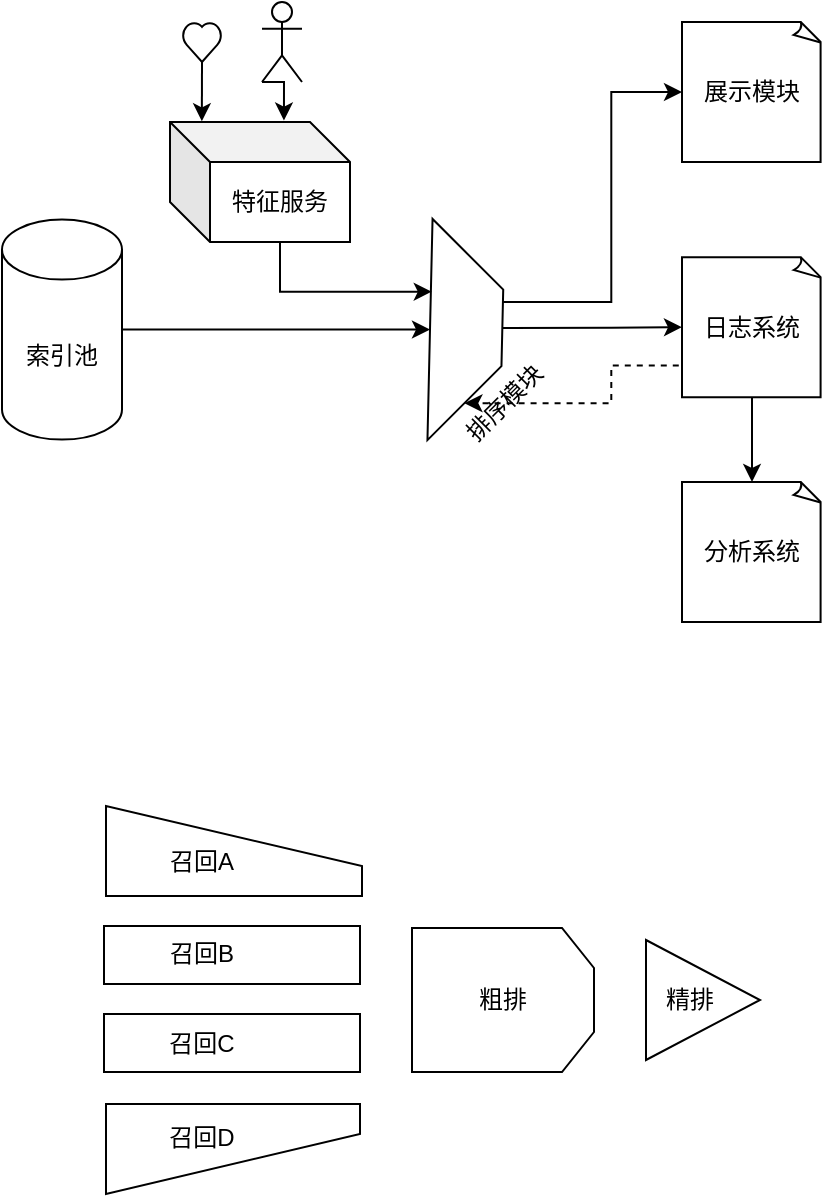 <mxfile version="21.1.7" type="github">
  <diagram name="第 1 页" id="1E94K47BmIYDffLuukZ6">
    <mxGraphModel dx="643" dy="406" grid="0" gridSize="10" guides="1" tooltips="1" connect="1" arrows="1" fold="1" page="1" pageScale="1" pageWidth="827" pageHeight="1169" math="0" shadow="0">
      <root>
        <mxCell id="0" />
        <mxCell id="1" parent="0" />
        <mxCell id="yvMJtrS2i9aQ3Wf8jmqx-13" style="edgeStyle=orthogonalEdgeStyle;rounded=0;orthogonalLoop=1;jettySize=auto;html=1;exitX=1;exitY=0.5;exitDx=0;exitDy=0;exitPerimeter=0;entryX=0.5;entryY=0.5;entryDx=0;entryDy=0;entryPerimeter=0;" edge="1" parent="1" source="yvMJtrS2i9aQ3Wf8jmqx-1" target="yvMJtrS2i9aQ3Wf8jmqx-5">
          <mxGeometry relative="1" as="geometry" />
        </mxCell>
        <mxCell id="yvMJtrS2i9aQ3Wf8jmqx-1" value="索引池" style="shape=cylinder3;whiteSpace=wrap;html=1;boundedLbl=1;backgroundOutline=1;size=15;" vertex="1" parent="1">
          <mxGeometry x="240" y="418.78" width="60" height="110" as="geometry" />
        </mxCell>
        <mxCell id="yvMJtrS2i9aQ3Wf8jmqx-2" value="特征服务" style="shape=cube;whiteSpace=wrap;html=1;boundedLbl=1;backgroundOutline=1;darkOpacity=0.05;darkOpacity2=0.1;" vertex="1" parent="1">
          <mxGeometry x="324" y="370" width="90" height="60" as="geometry" />
        </mxCell>
        <mxCell id="yvMJtrS2i9aQ3Wf8jmqx-20" style="edgeStyle=orthogonalEdgeStyle;rounded=0;orthogonalLoop=1;jettySize=auto;html=1;exitX=0;exitY=0;exitDx=66.165;exitDy=63.188;exitPerimeter=0;entryX=0;entryY=0.5;entryDx=0;entryDy=0;entryPerimeter=0;" edge="1" parent="1" source="yvMJtrS2i9aQ3Wf8jmqx-5" target="yvMJtrS2i9aQ3Wf8jmqx-7">
          <mxGeometry relative="1" as="geometry" />
        </mxCell>
        <mxCell id="yvMJtrS2i9aQ3Wf8jmqx-5" value="排序模块" style="verticalLabelPosition=bottom;verticalAlign=top;html=1;shape=mxgraph.basic.diag_stripe;dx=39.98;rotation=-45;" vertex="1" parent="1">
          <mxGeometry x="414" y="435.58" width="80" height="76.4" as="geometry" />
        </mxCell>
        <mxCell id="yvMJtrS2i9aQ3Wf8jmqx-6" value="展示模块" style="whiteSpace=wrap;html=1;shape=mxgraph.basic.document" vertex="1" parent="1">
          <mxGeometry x="580" y="320" width="70" height="70" as="geometry" />
        </mxCell>
        <mxCell id="yvMJtrS2i9aQ3Wf8jmqx-22" style="edgeStyle=orthogonalEdgeStyle;rounded=0;orthogonalLoop=1;jettySize=auto;html=1;exitX=0.5;exitY=1;exitDx=0;exitDy=0;exitPerimeter=0;entryX=0.5;entryY=0;entryDx=0;entryDy=0;entryPerimeter=0;" edge="1" parent="1" source="yvMJtrS2i9aQ3Wf8jmqx-7" target="yvMJtrS2i9aQ3Wf8jmqx-9">
          <mxGeometry relative="1" as="geometry" />
        </mxCell>
        <mxCell id="yvMJtrS2i9aQ3Wf8jmqx-7" value="日志系统" style="whiteSpace=wrap;html=1;shape=mxgraph.basic.document" vertex="1" parent="1">
          <mxGeometry x="580" y="437.58" width="70" height="70" as="geometry" />
        </mxCell>
        <mxCell id="yvMJtrS2i9aQ3Wf8jmqx-9" value="分析系统" style="whiteSpace=wrap;html=1;shape=mxgraph.basic.document" vertex="1" parent="1">
          <mxGeometry x="580" y="550" width="70" height="70" as="geometry" />
        </mxCell>
        <mxCell id="yvMJtrS2i9aQ3Wf8jmqx-18" style="edgeStyle=orthogonalEdgeStyle;rounded=0;orthogonalLoop=1;jettySize=auto;html=1;exitX=0;exitY=1;exitDx=0;exitDy=0;exitPerimeter=0;entryX=0.633;entryY=-0.012;entryDx=0;entryDy=0;entryPerimeter=0;" edge="1" parent="1" source="yvMJtrS2i9aQ3Wf8jmqx-11" target="yvMJtrS2i9aQ3Wf8jmqx-2">
          <mxGeometry relative="1" as="geometry" />
        </mxCell>
        <mxCell id="yvMJtrS2i9aQ3Wf8jmqx-11" value="" style="shape=umlActor;verticalLabelPosition=bottom;verticalAlign=top;html=1;outlineConnect=0;" vertex="1" parent="1">
          <mxGeometry x="370" y="310" width="20" height="40" as="geometry" />
        </mxCell>
        <mxCell id="yvMJtrS2i9aQ3Wf8jmqx-19" style="edgeStyle=orthogonalEdgeStyle;rounded=0;orthogonalLoop=1;jettySize=auto;html=1;exitX=0.5;exitY=1;exitDx=0;exitDy=0;exitPerimeter=0;entryX=0.177;entryY=-0.006;entryDx=0;entryDy=0;entryPerimeter=0;" edge="1" parent="1" source="yvMJtrS2i9aQ3Wf8jmqx-12" target="yvMJtrS2i9aQ3Wf8jmqx-2">
          <mxGeometry relative="1" as="geometry" />
        </mxCell>
        <mxCell id="yvMJtrS2i9aQ3Wf8jmqx-12" value="" style="verticalLabelPosition=bottom;verticalAlign=top;html=1;shape=mxgraph.basic.heart" vertex="1" parent="1">
          <mxGeometry x="330" y="320" width="20" height="20" as="geometry" />
        </mxCell>
        <mxCell id="yvMJtrS2i9aQ3Wf8jmqx-17" value="" style="endArrow=classic;html=1;rounded=0;exitX=0;exitY=0;exitDx=55;exitDy=60.0;exitPerimeter=0;edgeStyle=orthogonalEdgeStyle;entryX=0.675;entryY=0.333;entryDx=0;entryDy=0;entryPerimeter=0;" edge="1" parent="1" source="yvMJtrS2i9aQ3Wf8jmqx-2" target="yvMJtrS2i9aQ3Wf8jmqx-5">
          <mxGeometry width="50" height="50" relative="1" as="geometry">
            <mxPoint x="350" y="500" as="sourcePoint" />
            <mxPoint x="410" y="450" as="targetPoint" />
            <Array as="points">
              <mxPoint x="379" y="455" />
            </Array>
          </mxGeometry>
        </mxCell>
        <mxCell id="yvMJtrS2i9aQ3Wf8jmqx-21" value="" style="endArrow=classic;html=1;rounded=0;entryX=0;entryY=0.5;entryDx=0;entryDy=0;entryPerimeter=0;edgeStyle=orthogonalEdgeStyle;exitX=0.94;exitY=0.706;exitDx=0;exitDy=0;exitPerimeter=0;" edge="1" parent="1" source="yvMJtrS2i9aQ3Wf8jmqx-5" target="yvMJtrS2i9aQ3Wf8jmqx-6">
          <mxGeometry width="50" height="50" relative="1" as="geometry">
            <mxPoint x="530" y="460" as="sourcePoint" />
            <mxPoint x="580" y="410" as="targetPoint" />
          </mxGeometry>
        </mxCell>
        <mxCell id="yvMJtrS2i9aQ3Wf8jmqx-23" value="" style="endArrow=classic;html=1;rounded=0;exitX=-0.023;exitY=0.773;exitDx=0;exitDy=0;exitPerimeter=0;entryX=0;entryY=0;entryDx=26.165;entryDy=76.4;entryPerimeter=0;edgeStyle=orthogonalEdgeStyle;dashed=1;" edge="1" parent="1" source="yvMJtrS2i9aQ3Wf8jmqx-7" target="yvMJtrS2i9aQ3Wf8jmqx-5">
          <mxGeometry width="50" height="50" relative="1" as="geometry">
            <mxPoint x="490" y="580" as="sourcePoint" />
            <mxPoint x="540" y="530" as="targetPoint" />
          </mxGeometry>
        </mxCell>
        <mxCell id="yvMJtrS2i9aQ3Wf8jmqx-24" value="" style="rounded=0;whiteSpace=wrap;html=1;" vertex="1" parent="1">
          <mxGeometry x="291" y="772" width="128" height="29" as="geometry" />
        </mxCell>
        <mxCell id="yvMJtrS2i9aQ3Wf8jmqx-25" value="" style="rounded=0;whiteSpace=wrap;html=1;" vertex="1" parent="1">
          <mxGeometry x="291" y="816" width="128" height="29" as="geometry" />
        </mxCell>
        <mxCell id="yvMJtrS2i9aQ3Wf8jmqx-26" value="" style="shape=manualInput;whiteSpace=wrap;html=1;rotation=-180;" vertex="1" parent="1">
          <mxGeometry x="292" y="861" width="127" height="45" as="geometry" />
        </mxCell>
        <mxCell id="yvMJtrS2i9aQ3Wf8jmqx-27" value="" style="shape=manualInput;whiteSpace=wrap;html=1;rotation=-180;flipH=0;flipV=1;direction=east;" vertex="1" parent="1">
          <mxGeometry x="292" y="712" width="128" height="45" as="geometry" />
        </mxCell>
        <mxCell id="yvMJtrS2i9aQ3Wf8jmqx-28" value="粗排" style="shape=loopLimit;whiteSpace=wrap;html=1;flipV=0;flipH=0;direction=south;" vertex="1" parent="1">
          <mxGeometry x="445" y="773" width="91" height="72" as="geometry" />
        </mxCell>
        <mxCell id="yvMJtrS2i9aQ3Wf8jmqx-29" value="" style="triangle;whiteSpace=wrap;html=1;" vertex="1" parent="1">
          <mxGeometry x="562" y="779" width="57" height="60" as="geometry" />
        </mxCell>
        <mxCell id="yvMJtrS2i9aQ3Wf8jmqx-30" value="召回A" style="text;html=1;strokeColor=none;fillColor=none;align=center;verticalAlign=middle;whiteSpace=wrap;rounded=0;" vertex="1" parent="1">
          <mxGeometry x="310" y="725" width="60" height="30" as="geometry" />
        </mxCell>
        <mxCell id="yvMJtrS2i9aQ3Wf8jmqx-31" value="召回B" style="text;html=1;strokeColor=none;fillColor=none;align=center;verticalAlign=middle;whiteSpace=wrap;rounded=0;" vertex="1" parent="1">
          <mxGeometry x="310" y="771" width="60" height="30" as="geometry" />
        </mxCell>
        <mxCell id="yvMJtrS2i9aQ3Wf8jmqx-32" value="召回C" style="text;html=1;strokeColor=none;fillColor=none;align=center;verticalAlign=middle;whiteSpace=wrap;rounded=0;" vertex="1" parent="1">
          <mxGeometry x="310" y="816" width="60" height="30" as="geometry" />
        </mxCell>
        <mxCell id="yvMJtrS2i9aQ3Wf8jmqx-33" value="召回D" style="text;html=1;strokeColor=none;fillColor=none;align=center;verticalAlign=middle;whiteSpace=wrap;rounded=0;" vertex="1" parent="1">
          <mxGeometry x="310" y="863" width="60" height="30" as="geometry" />
        </mxCell>
        <mxCell id="yvMJtrS2i9aQ3Wf8jmqx-34" value="精排" style="text;html=1;strokeColor=none;fillColor=none;align=center;verticalAlign=middle;whiteSpace=wrap;rounded=0;" vertex="1" parent="1">
          <mxGeometry x="554" y="794" width="60" height="30" as="geometry" />
        </mxCell>
      </root>
    </mxGraphModel>
  </diagram>
</mxfile>
